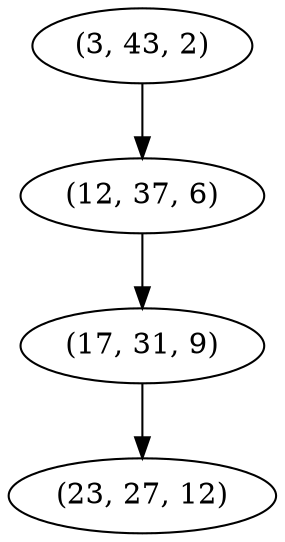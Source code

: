 digraph tree {
    "(3, 43, 2)";
    "(12, 37, 6)";
    "(17, 31, 9)";
    "(23, 27, 12)";
    "(3, 43, 2)" -> "(12, 37, 6)";
    "(12, 37, 6)" -> "(17, 31, 9)";
    "(17, 31, 9)" -> "(23, 27, 12)";
}
